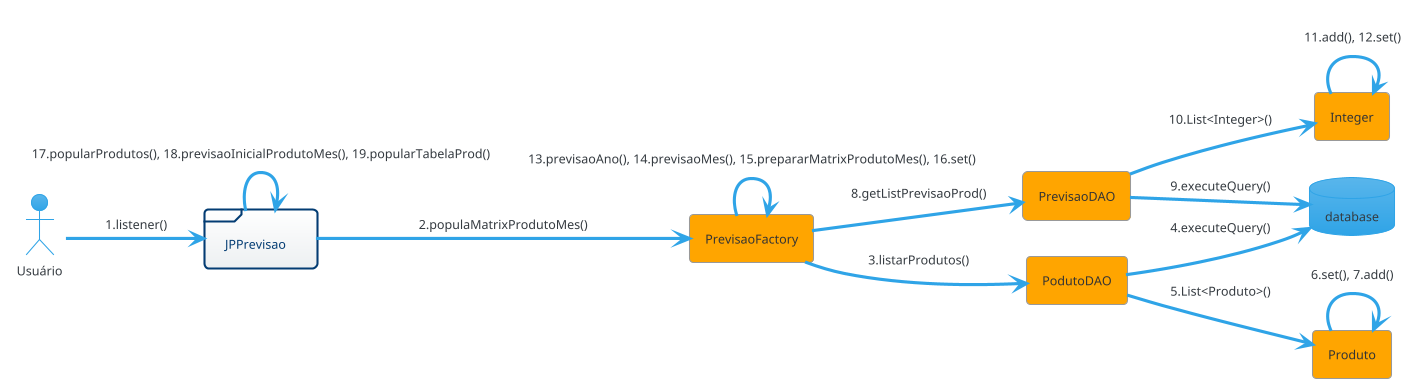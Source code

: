 @startuml
!theme cerulean
left to right direction

actor Usuário
agent Produto
agent PrevisaoFactory
agent PrevisaoDAO
agent PodutoDAO
agent Integer
database database
frame JPPrevisao

Usuário--> JPPrevisao: 1.listener()
JPPrevisao----> PrevisaoFactory: 2.populaMatrixProdutoMes()
PrevisaoFactory--> PodutoDAO: 3.listarProdutos()
PodutoDAO--> database: 4.executeQuery()
PodutoDAO--> Produto: 5.List<Produto>()
Produto--> Produto: 6.set(), 7.add()
PrevisaoFactory--> PrevisaoDAO: 8.getListPrevisaoProd()
PrevisaoDAO--> database: 9.executeQuery()
PrevisaoDAO--> Integer: 10.List<Integer>()
Integer--> Integer: 11.add(), 12.set()
PrevisaoFactory--> PrevisaoFactory: 13.previsaoAno(), 14.previsaoMes(), 15.prepararMatrixProdutoMes(), 16.set()
JPPrevisao--> JPPrevisao: 17.popularProdutos(), 18.previsaoInicialProdutoMes(), 19.popularTabelaProd()
@enduml